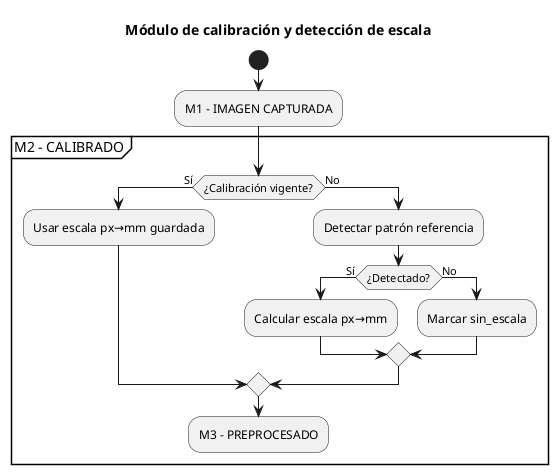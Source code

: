 @startuml
title Módulo de calibración y detección de escala

start

:M1 - IMAGEN CAPTURADA;


partition "M2 - CALIBRADO" {
  if (¿Calibración vigente?) then (Sí)
    :Usar escala px→mm guardada;
  else (No)
    :Detectar patrón referencia;
    if (¿Detectado?) then (Sí)
      :Calcular escala px→mm;
    else (No)
      :Marcar sin_escala;
    endif
  endif

:M3 - PREPROCESADO;